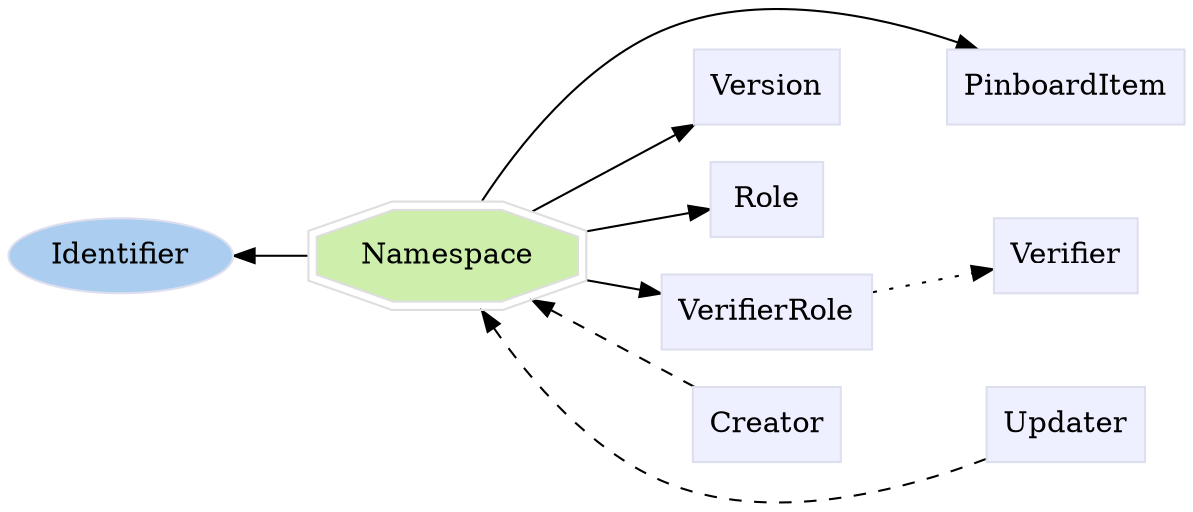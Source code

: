 digraph Namespace {
	graph [bb="0,0,496.12,234.09",
		label="",
		outputorder=edgesfirst,
		rankdir=LR
	];
	node [label="\N"];
	subgraph annotator_cluster {
		graph [rank=min];
		Identifier	[color="#dddeee",
			fillcolor="#abcdef",
			group=annotator,
			height=0.5,
			href="/develop/Data/models.html#identifier",
			label=Identifier,
			pos="45.21,117.18",
			shape=oval,
			style=filled,
			target=_top,
			width=1.2558];
	}
	subgraph core {
	}
	subgraph supporting {
		Namespace	[color="#dedede",
			fillcolor="#cdefab",
			group=target,
			height=0.61111,
			href="/develop/Data/models.html#namespace",
			label=Namespace,
			pos="188.77,117.18",
			shape=doubleoctagon,
			style=filled,
			target=_top,
			width=1.732];
		PinboardItem	[color="#dddeee",
			fillcolor="#eeefff",
			group=supporting,
			height=0.5,
			href="/develop/Data/models.html#pinboard-item",
			label=PinboardItem,
			pos="451,198.18",
			shape=box,
			style=filled,
			target=_top,
			width=1.2535];
		Role	[color="#dddeee",
			fillcolor="#eeefff",
			group=supporting,
			height=0.5,
			href="/develop/Data/models.html#role",
			label=Role,
			pos="328.5,144.18",
			shape=box,
			style=filled,
			target=_top,
			width=0.75];
		VerifierRole	[color="#dddeee",
			fillcolor="#eeefff",
			group=supporting,
			height=0.5,
			href="/develop/Data/models.html#verifier-role",
			label=VerifierRole,
			pos="328.5,90.179",
			shape=box,
			style=filled,
			target=_top,
			width=1.1493];
		Verifier	[color="#dddeee",
			fillcolor="#eeefff",
			group=supporting,
			height=0.5,
			href="/develop/Data/models.html#verifier",
			label=Verifier,
			pos="451,117.18",
			shape=box,
			style=filled,
			target=_top,
			width=0.79514];
		Version	[color="#dddeee",
			fillcolor="#eeefff",
			group=supporting,
			height=0.5,
			href="/develop/Data/models.html#version",
			label=Version,
			pos="328.5,198.18",
			shape=box,
			style=filled,
			target=_top,
			width=0.79514];
		Creator	[color="#dddeee",
			fillcolor="#eeefff",
			group=supporting,
			height=0.5,
			href="/develop/Data/models.html#creator",
			label=Creator,
			pos="328.5,36.179",
			shape=box,
			style=filled,
			target=_top,
			width=0.78472];
		Updater	[color="#dddeee",
			fillcolor="#eeefff",
			group=supporting,
			height=0.5,
			href="/develop/Data/models.html#updater",
			label=Updater,
			pos="451,36.179",
			shape=box,
			style=filled,
			target=_top,
			width=0.82639];
	}
	Namespace -> Identifier	[pos="e,90.612,117.18 126.15,117.18 118.12,117.18 109.92,117.18 101.99,117.18"];
	Namespace -> PinboardItem	[pos="e,411.24,216.56 202.08,139.65 217.85,165.83 247.92,207.74 287.12,225.18 323.16,241.21 367.52,232.21 400.84,220.45"];
	Namespace -> Role	[pos="e,301.01,138.99 248.58,128.71 262.57,131.45 277.13,134.31 289.88,136.8"];
	Namespace -> VerifierRole	[pos="e,286.77,98.163 248.58,105.65 257.53,103.9 266.71,102.1 275.49,100.37"];
	Namespace -> Version	[pos="e,299.43,181.67 222.76,136.58 242.87,148.41 268.63,163.56 289.58,175.88"];
	Namespace -> Creator	[dir=back,
		pos="s,222.76,97.777 232.52,92.039 254.48,79.124 280.6,63.763 299.88,52.421",
		style=dashed];
	Namespace -> Updater	[dir=back,
		pos="s,202.08,94.709 207.98,85.263 224.78,59.345 252.36,24.646 287.12,9.1786 330.99,-10.337 387.18,7.2444 420.79,21.732",
		style=dashed];
	Role -> Verifier	[pos="e,421.94,123.47 355.94,138.25 372.05,134.65 392.91,129.97 410.9,125.94",
		style=invis];
	VerifierRole -> Verifier	[pos="e,422.16,110.94 370.29,99.32 383.5,102.28 398.09,105.55 411.15,108.47",
		style=dotted];
	Version -> PinboardItem	[pos="e,405.69,198.18 357.45,198.18 368.52,198.18 381.67,198.18 394.52,198.18",
		style=invis];
	Creator -> Updater	[pos="e,420.8,36.179 357.14,36.179 372.61,36.179 392.19,36.179 409.37,36.179",
		style=invis];
}
